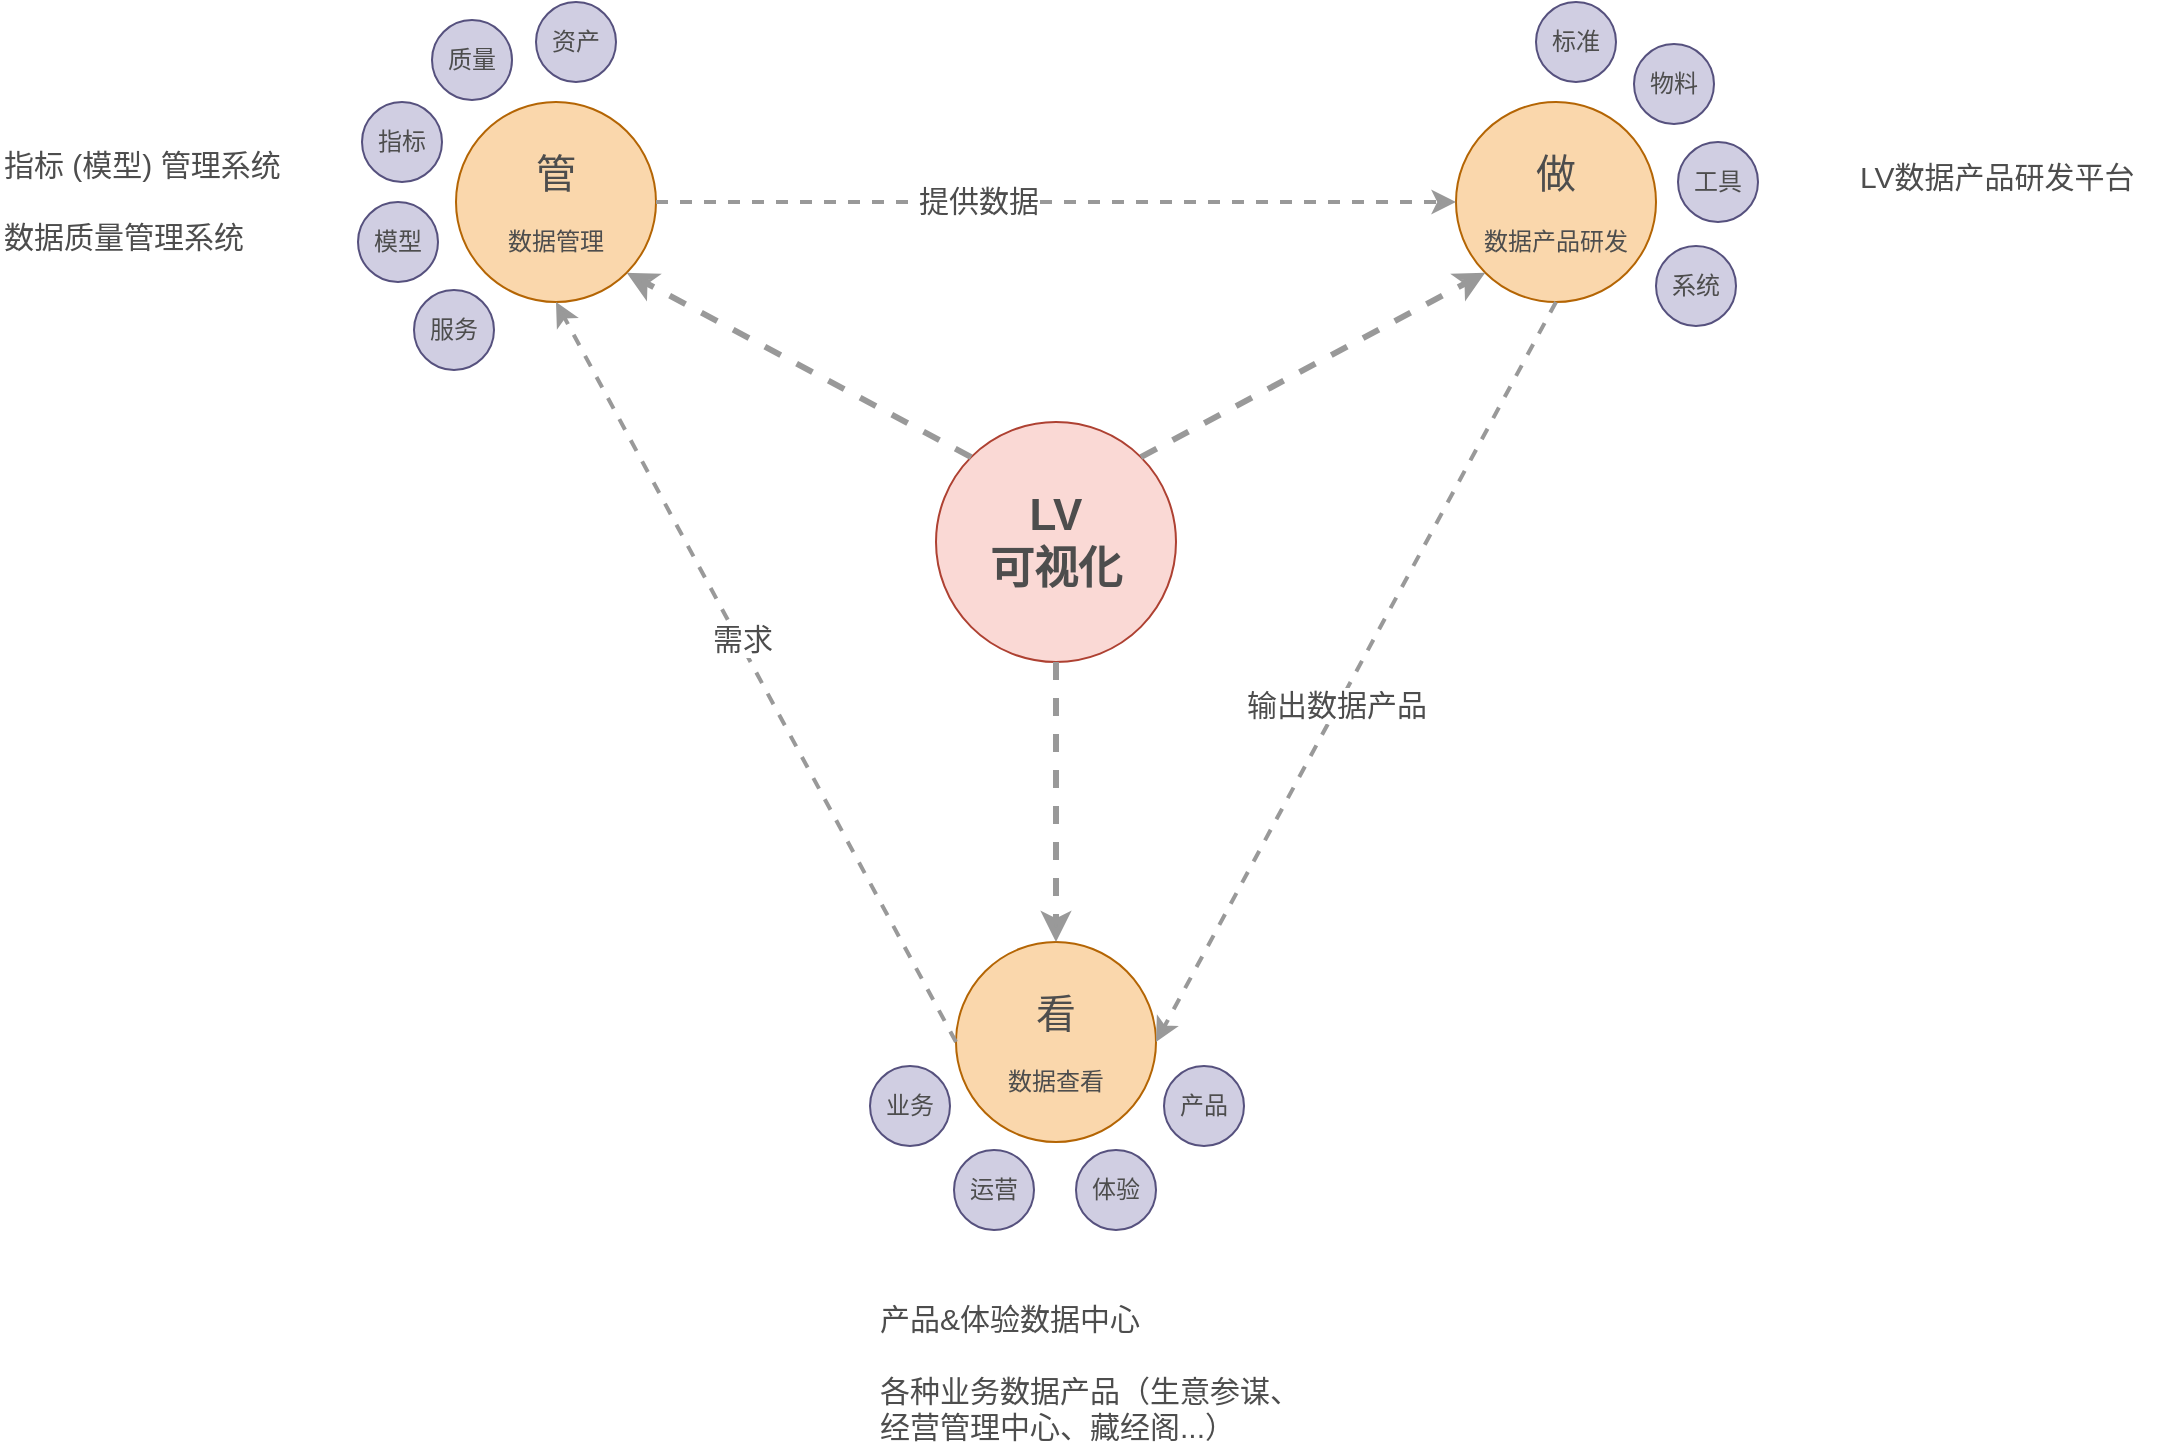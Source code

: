 <mxfile version="11.3.0" type="github" pages="1"><diagram id="6Y_5zZXPlKeSTR1Y4B0a" name="Page-1"><mxGraphModel dx="2101" dy="705" grid="1" gridSize="10" guides="1" tooltips="1" connect="1" arrows="1" fold="1" page="1" pageScale="1" pageWidth="850" pageHeight="1100" math="0" shadow="0"><root><mxCell id="0"/><mxCell id="1" parent="0"/><mxCell id="L8mCIy-FPG23N-ed7qui-1" value="LV&lt;br&gt;可视化" style="ellipse;whiteSpace=wrap;html=1;aspect=fixed;fontSize=22;fontStyle=1;fillColor=#fad9d5;strokeColor=#ae4132;fontColor=#4D4D4D;" parent="1" vertex="1"><mxGeometry x="420" y="280" width="120" height="120" as="geometry"/></mxCell><mxCell id="L8mCIy-FPG23N-ed7qui-2" value="&lt;font style=&quot;font-size: 20px&quot;&gt;管&lt;/font&gt;&lt;br&gt;&lt;br&gt;数据管理" style="ellipse;whiteSpace=wrap;html=1;aspect=fixed;fillColor=#fad7ac;strokeColor=#b46504;fontColor=#4D4D4D;" parent="1" vertex="1"><mxGeometry x="180" y="120" width="100" height="100" as="geometry"/></mxCell><mxCell id="L8mCIy-FPG23N-ed7qui-3" value="&lt;font style=&quot;font-size: 20px&quot;&gt;做&lt;/font&gt;&lt;br&gt;&lt;br&gt;数据产品研发" style="ellipse;whiteSpace=wrap;html=1;aspect=fixed;fillColor=#fad7ac;strokeColor=#b46504;fontColor=#4D4D4D;" parent="1" vertex="1"><mxGeometry x="680" y="120" width="100" height="100" as="geometry"/></mxCell><mxCell id="L8mCIy-FPG23N-ed7qui-4" value="&lt;span style=&quot;font-size: 20px&quot;&gt;看&lt;/span&gt;&lt;br&gt;&lt;br&gt;数据查看" style="ellipse;whiteSpace=wrap;html=1;aspect=fixed;fillColor=#fad7ac;strokeColor=#b46504;fontColor=#4D4D4D;" parent="1" vertex="1"><mxGeometry x="430" y="540" width="100" height="100" as="geometry"/></mxCell><mxCell id="cvBuCJF_IbzWZMILVmb4-4" value="" style="endArrow=classic;html=1;fontSize=22;fontColor=#4D4D4D;entryX=1;entryY=1;entryDx=0;entryDy=0;strokeWidth=3;strokeColor=#999999;dashed=1;exitX=0;exitY=0;exitDx=0;exitDy=0;" edge="1" parent="1" source="L8mCIy-FPG23N-ed7qui-1" target="L8mCIy-FPG23N-ed7qui-2"><mxGeometry width="50" height="50" relative="1" as="geometry"><mxPoint x="431" y="320" as="sourcePoint"/><mxPoint x="300" y="640" as="targetPoint"/></mxGeometry></mxCell><mxCell id="cvBuCJF_IbzWZMILVmb4-5" value="" style="endArrow=classic;html=1;fontSize=22;fontColor=#4D4D4D;entryX=0;entryY=1;entryDx=0;entryDy=0;exitX=1;exitY=0;exitDx=0;exitDy=0;strokeWidth=3;strokeColor=#999999;dashed=1;" edge="1" parent="1" source="L8mCIy-FPG23N-ed7qui-1" target="L8mCIy-FPG23N-ed7qui-3"><mxGeometry width="50" height="50" relative="1" as="geometry"><mxPoint x="250" y="690" as="sourcePoint"/><mxPoint x="300" y="640" as="targetPoint"/></mxGeometry></mxCell><mxCell id="cvBuCJF_IbzWZMILVmb4-6" value="" style="endArrow=classic;html=1;fontSize=22;fontColor=#4D4D4D;entryX=0.5;entryY=0;entryDx=0;entryDy=0;exitX=0.5;exitY=1;exitDx=0;exitDy=0;strokeWidth=3;strokeColor=#999999;dashed=1;" edge="1" parent="1" source="L8mCIy-FPG23N-ed7qui-1" target="L8mCIy-FPG23N-ed7qui-4"><mxGeometry width="50" height="50" relative="1" as="geometry"><mxPoint x="250" y="690" as="sourcePoint"/><mxPoint x="300" y="640" as="targetPoint"/></mxGeometry></mxCell><mxCell id="cvBuCJF_IbzWZMILVmb4-11" value="资产" style="ellipse;whiteSpace=wrap;html=1;aspect=fixed;fontSize=12;align=center;fillColor=#d0cee2;strokeColor=#56517e;fontColor=#4D4D4D;" vertex="1" parent="1"><mxGeometry x="220" y="70" width="40" height="40" as="geometry"/></mxCell><mxCell id="cvBuCJF_IbzWZMILVmb4-13" value="质量" style="ellipse;whiteSpace=wrap;html=1;aspect=fixed;fontSize=12;align=center;fillColor=#d0cee2;strokeColor=#56517e;fontColor=#4D4D4D;" vertex="1" parent="1"><mxGeometry x="168" y="79" width="40" height="40" as="geometry"/></mxCell><mxCell id="cvBuCJF_IbzWZMILVmb4-14" value="指标" style="ellipse;whiteSpace=wrap;html=1;aspect=fixed;fontSize=12;align=center;fillColor=#d0cee2;strokeColor=#56517e;fontColor=#4D4D4D;" vertex="1" parent="1"><mxGeometry x="133" y="120" width="40" height="40" as="geometry"/></mxCell><mxCell id="cvBuCJF_IbzWZMILVmb4-15" value="模型" style="ellipse;whiteSpace=wrap;html=1;aspect=fixed;fontSize=12;align=center;fillColor=#d0cee2;strokeColor=#56517e;fontColor=#4D4D4D;" vertex="1" parent="1"><mxGeometry x="131" y="170" width="40" height="40" as="geometry"/></mxCell><mxCell id="cvBuCJF_IbzWZMILVmb4-17" value="服务" style="ellipse;whiteSpace=wrap;html=1;aspect=fixed;fontSize=12;align=center;fillColor=#d0cee2;strokeColor=#56517e;fontColor=#4D4D4D;" vertex="1" parent="1"><mxGeometry x="159" y="214" width="40" height="40" as="geometry"/></mxCell><mxCell id="cvBuCJF_IbzWZMILVmb4-18" value="标准" style="ellipse;whiteSpace=wrap;html=1;aspect=fixed;fontSize=12;align=center;fillColor=#d0cee2;strokeColor=#56517e;fontColor=#4D4D4D;" vertex="1" parent="1"><mxGeometry x="720" y="70" width="40" height="40" as="geometry"/></mxCell><mxCell id="cvBuCJF_IbzWZMILVmb4-19" value="物料" style="ellipse;whiteSpace=wrap;html=1;aspect=fixed;fontSize=12;align=center;fillColor=#d0cee2;strokeColor=#56517e;fontColor=#4D4D4D;" vertex="1" parent="1"><mxGeometry x="769" y="91" width="40" height="40" as="geometry"/></mxCell><mxCell id="cvBuCJF_IbzWZMILVmb4-20" value="工具" style="ellipse;whiteSpace=wrap;html=1;aspect=fixed;fontSize=12;align=center;fillColor=#d0cee2;strokeColor=#56517e;fontColor=#4D4D4D;" vertex="1" parent="1"><mxGeometry x="791" y="140" width="40" height="40" as="geometry"/></mxCell><mxCell id="cvBuCJF_IbzWZMILVmb4-21" value="系统" style="ellipse;whiteSpace=wrap;html=1;aspect=fixed;fontSize=12;align=center;fillColor=#d0cee2;strokeColor=#56517e;fontColor=#4D4D4D;" vertex="1" parent="1"><mxGeometry x="780" y="192" width="40" height="40" as="geometry"/></mxCell><mxCell id="cvBuCJF_IbzWZMILVmb4-22" value="业务" style="ellipse;whiteSpace=wrap;html=1;aspect=fixed;fontSize=12;align=center;fillColor=#d0cee2;strokeColor=#56517e;fontColor=#4D4D4D;" vertex="1" parent="1"><mxGeometry x="387" y="602" width="40" height="40" as="geometry"/></mxCell><mxCell id="cvBuCJF_IbzWZMILVmb4-24" value="体验" style="ellipse;whiteSpace=wrap;html=1;aspect=fixed;fontSize=12;align=center;fillColor=#d0cee2;strokeColor=#56517e;fontColor=#4D4D4D;" vertex="1" parent="1"><mxGeometry x="490" y="644" width="40" height="40" as="geometry"/></mxCell><mxCell id="cvBuCJF_IbzWZMILVmb4-25" value="产品" style="ellipse;whiteSpace=wrap;html=1;aspect=fixed;fontSize=12;align=center;fillColor=#d0cee2;strokeColor=#56517e;fontColor=#4D4D4D;" vertex="1" parent="1"><mxGeometry x="534" y="602" width="40" height="40" as="geometry"/></mxCell><mxCell id="cvBuCJF_IbzWZMILVmb4-26" value="运营" style="ellipse;whiteSpace=wrap;html=1;aspect=fixed;fontSize=12;align=center;fillColor=#d0cee2;strokeColor=#56517e;fontColor=#4D4D4D;" vertex="1" parent="1"><mxGeometry x="429" y="644" width="40" height="40" as="geometry"/></mxCell><mxCell id="cvBuCJF_IbzWZMILVmb4-27" value="指标 (模型) 管理系统&lt;br style=&quot;font-size: 15px;&quot;&gt;&lt;br style=&quot;font-size: 15px;&quot;&gt;数据质量管理系统" style="text;html=1;strokeColor=none;fillColor=none;align=left;verticalAlign=middle;whiteSpace=wrap;rounded=0;fontSize=15;fontColor=#4D4D4D;" vertex="1" parent="1"><mxGeometry x="-48" y="134" width="160" height="70" as="geometry"/></mxCell><mxCell id="cvBuCJF_IbzWZMILVmb4-29" value="LV数据产品研发平台" style="text;html=1;strokeColor=none;fillColor=none;align=left;verticalAlign=middle;whiteSpace=wrap;rounded=0;fontSize=15;fontColor=#4D4D4D;" vertex="1" parent="1"><mxGeometry x="880" y="141" width="160" height="31" as="geometry"/></mxCell><mxCell id="cvBuCJF_IbzWZMILVmb4-30" value="产品&amp;amp;体验数据中心&lt;br&gt;&lt;br&gt;各种业务数据产品（生意参谋、经营管理中心、藏经阁...）" style="text;html=1;strokeColor=none;fillColor=none;align=left;verticalAlign=middle;whiteSpace=wrap;rounded=0;fontSize=15;fontColor=#4D4D4D;" vertex="1" parent="1"><mxGeometry x="390" y="720" width="220" height="70" as="geometry"/></mxCell><mxCell id="cvBuCJF_IbzWZMILVmb4-31" value="" style="endArrow=classic;html=1;dashed=1;strokeColor=#999999;strokeWidth=2;fontSize=15;fontColor=#4D4D4D;entryX=0;entryY=0.5;entryDx=0;entryDy=0;exitX=1;exitY=0.5;exitDx=0;exitDy=0;" edge="1" parent="1" source="L8mCIy-FPG23N-ed7qui-2" target="L8mCIy-FPG23N-ed7qui-3"><mxGeometry width="50" height="50" relative="1" as="geometry"><mxPoint x="130" y="750" as="sourcePoint"/><mxPoint x="180" y="700" as="targetPoint"/></mxGeometry></mxCell><mxCell id="cvBuCJF_IbzWZMILVmb4-35" value="提供数据" style="text;html=1;resizable=0;points=[];align=center;verticalAlign=middle;labelBackgroundColor=#ffffff;fontSize=15;fontColor=#4D4D4D;" vertex="1" connectable="0" parent="cvBuCJF_IbzWZMILVmb4-31"><mxGeometry x="-0.198" y="1" relative="1" as="geometry"><mxPoint as="offset"/></mxGeometry></mxCell><mxCell id="cvBuCJF_IbzWZMILVmb4-33" value="" style="endArrow=classic;html=1;dashed=1;strokeColor=#999999;strokeWidth=2;fontSize=15;fontColor=#4D4D4D;entryX=1;entryY=0.5;entryDx=0;entryDy=0;exitX=0.5;exitY=1;exitDx=0;exitDy=0;" edge="1" parent="1" source="L8mCIy-FPG23N-ed7qui-3" target="L8mCIy-FPG23N-ed7qui-4"><mxGeometry width="50" height="50" relative="1" as="geometry"><mxPoint x="328" y="180" as="sourcePoint"/><mxPoint x="650" y="179" as="targetPoint"/></mxGeometry></mxCell><mxCell id="cvBuCJF_IbzWZMILVmb4-36" value="输出数据产品" style="text;html=1;resizable=0;points=[];align=center;verticalAlign=middle;labelBackgroundColor=#ffffff;fontSize=15;fontColor=#4D4D4D;" vertex="1" connectable="0" parent="cvBuCJF_IbzWZMILVmb4-33"><mxGeometry x="0.089" y="-2" relative="1" as="geometry"><mxPoint as="offset"/></mxGeometry></mxCell><mxCell id="cvBuCJF_IbzWZMILVmb4-37" value="" style="endArrow=classic;html=1;dashed=1;strokeColor=#999999;strokeWidth=2;fontSize=15;fontColor=#4D4D4D;entryX=0.5;entryY=1;entryDx=0;entryDy=0;exitX=0;exitY=0.5;exitDx=0;exitDy=0;" edge="1" parent="1" source="L8mCIy-FPG23N-ed7qui-4" target="L8mCIy-FPG23N-ed7qui-2"><mxGeometry width="50" height="50" relative="1" as="geometry"><mxPoint x="740" y="230" as="sourcePoint"/><mxPoint x="540" y="600" as="targetPoint"/></mxGeometry></mxCell><mxCell id="cvBuCJF_IbzWZMILVmb4-38" value="需求" style="text;html=1;resizable=0;points=[];align=center;verticalAlign=middle;labelBackgroundColor=#ffffff;fontSize=15;fontColor=#4D4D4D;" vertex="1" connectable="0" parent="cvBuCJF_IbzWZMILVmb4-37"><mxGeometry x="0.089" y="-2" relative="1" as="geometry"><mxPoint as="offset"/></mxGeometry></mxCell></root></mxGraphModel></diagram></mxfile>